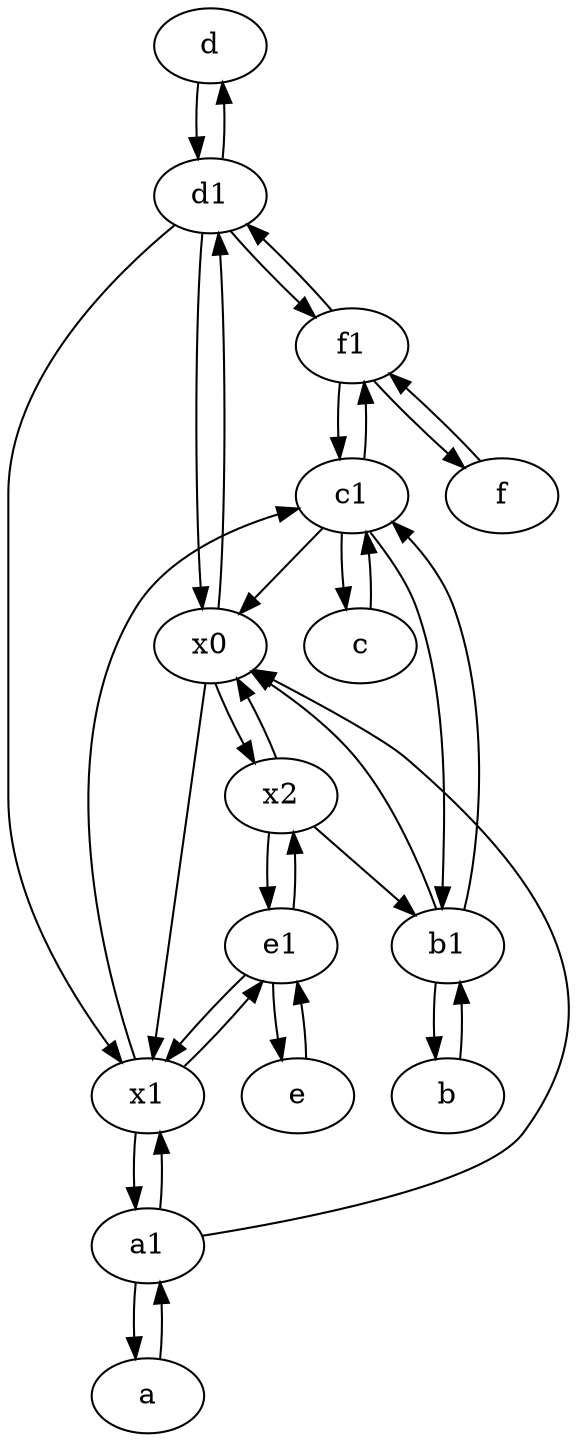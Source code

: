 digraph  {
	d [pos="20,30!"];
	c [pos="20,10!"];
	x2;
	x1;
	a1 [pos="40,15!"];
	a [pos="40,10!"];
	x0;
	d1 [pos="25,30!"];
	c1 [pos="30,15!"];
	b1 [pos="45,20!"];
	e1 [pos="25,45!"];
	e [pos="30,50!"];
	f [pos="15,45!"];
	f1;
	b [pos="50,20!"];
	x2 -> x0;
	f1 -> d1;
	b1 -> x0;
	d1 -> d;
	d -> d1;
	d1 -> x0;
	a1 -> x0;
	x0 -> d1;
	b1 -> c1;
	c1 -> f1;
	f -> f1;
	f1 -> f;
	c -> c1;
	x1 -> a1;
	f1 -> c1;
	a1 -> a;
	x1 -> e1;
	a1 -> x1;
	a -> a1;
	e -> e1;
	x2 -> b1;
	d1 -> x1;
	e1 -> e;
	b -> b1;
	e1 -> x2;
	x0 -> x2;
	c1 -> x0;
	c1 -> b1;
	d1 -> f1;
	x0 -> x1;
	c1 -> c;
	b1 -> b;
	x2 -> e1;
	x1 -> c1;
	e1 -> x1;

	}